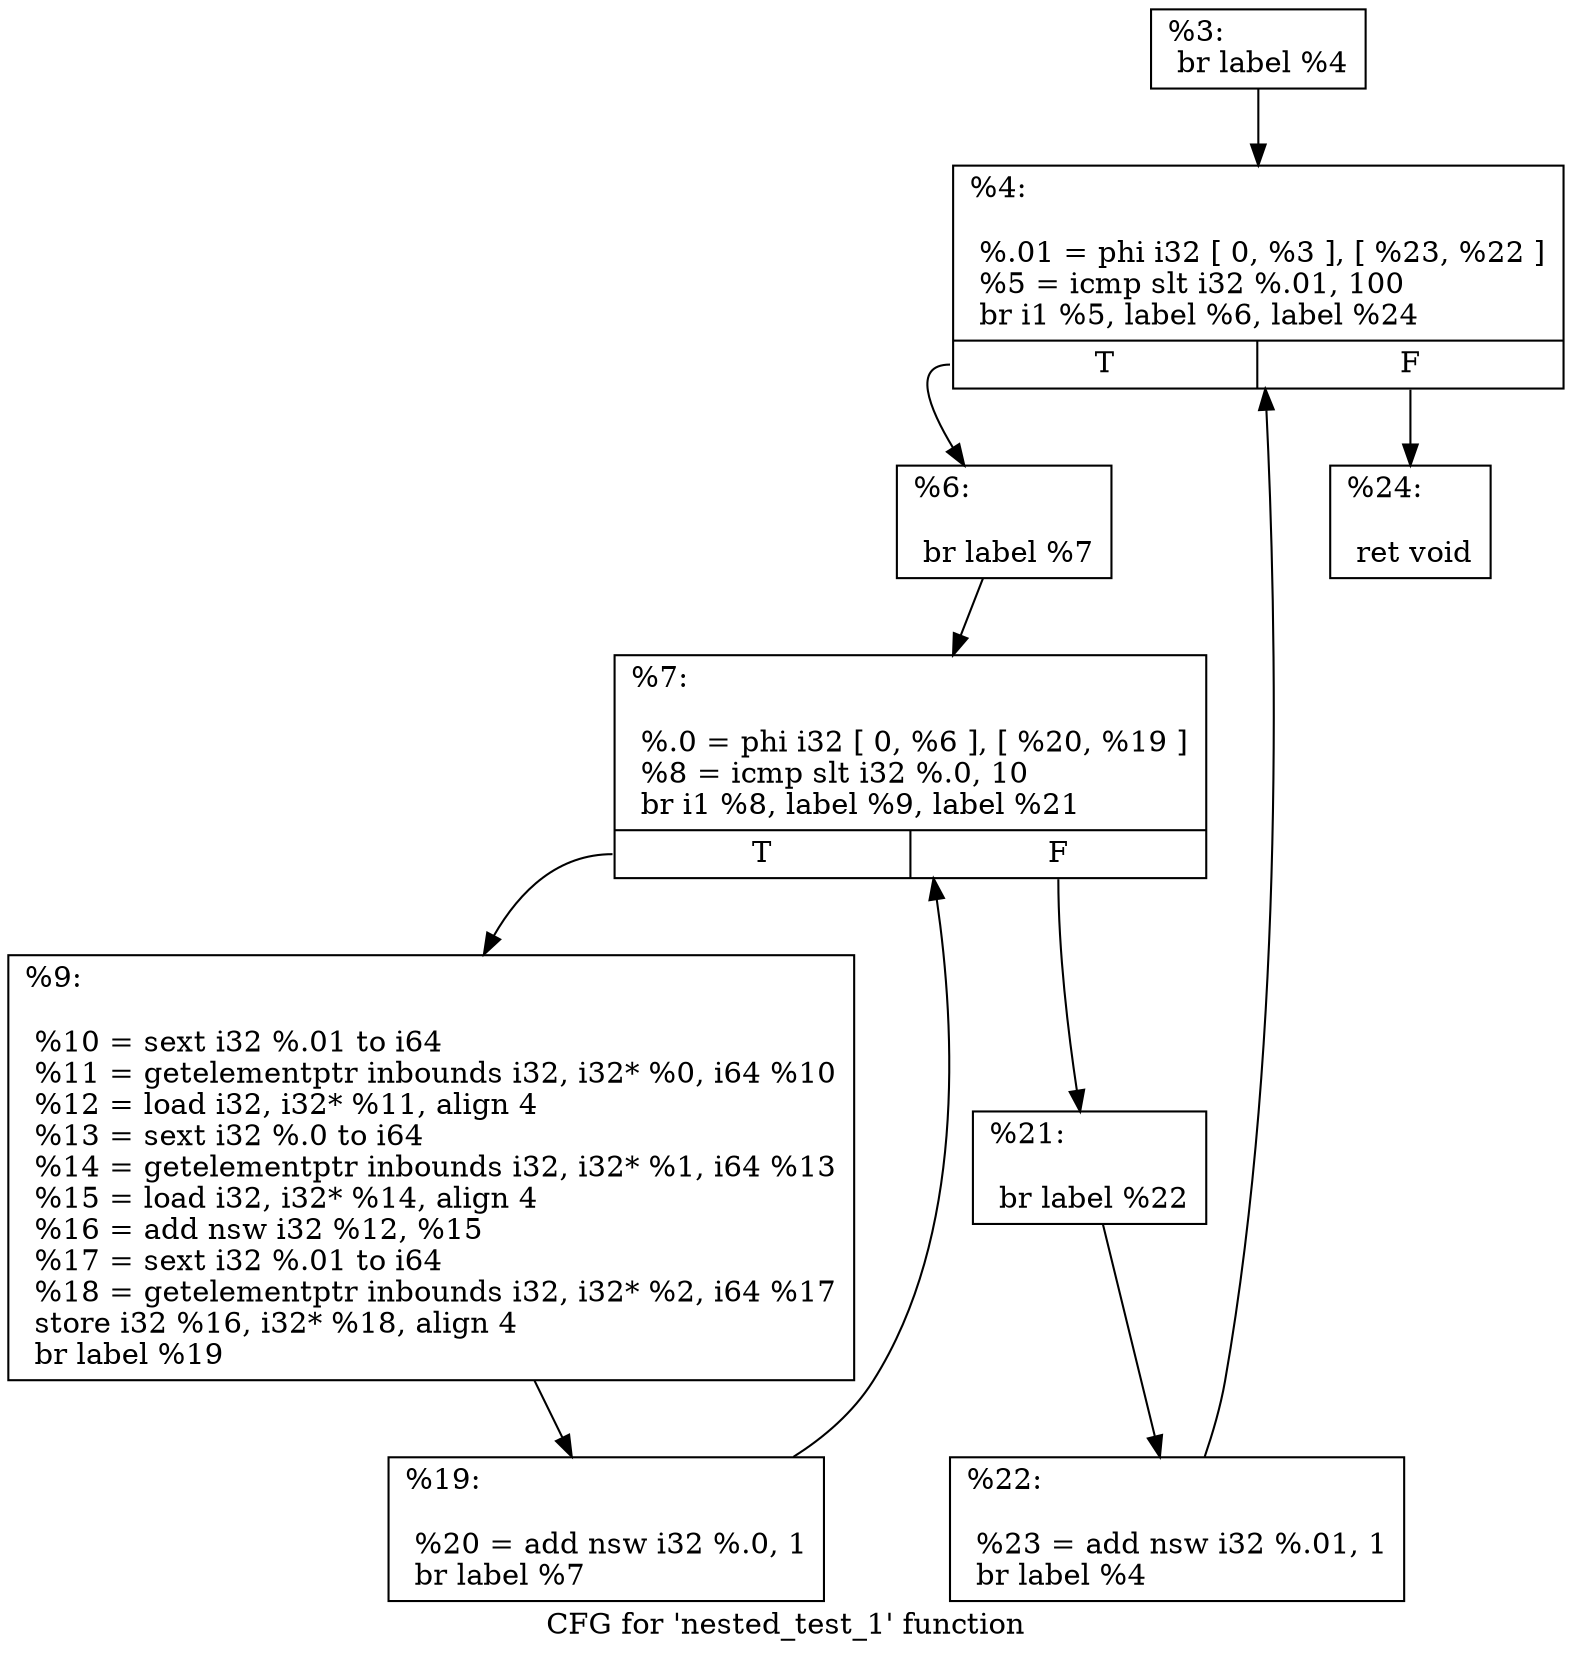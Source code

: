 digraph "CFG for 'nested_test_1' function" {
	label="CFG for 'nested_test_1' function";

	Node0x3bbdc80 [shape=record,label="{%3:\l  br label %4\l}"];
	Node0x3bbdc80 -> Node0x3bbdcd0;
	Node0x3bbdcd0 [shape=record,label="{%4:\l\l  %.01 = phi i32 [ 0, %3 ], [ %23, %22 ]\l  %5 = icmp slt i32 %.01, 100\l  br i1 %5, label %6, label %24\l|{<s0>T|<s1>F}}"];
	Node0x3bbdcd0:s0 -> Node0x3bbe070;
	Node0x3bbdcd0:s1 -> Node0x3bbe100;
	Node0x3bbe070 [shape=record,label="{%6:\l\l  br label %7\l}"];
	Node0x3bbe070 -> Node0x3bbe220;
	Node0x3bbe220 [shape=record,label="{%7:\l\l  %.0 = phi i32 [ 0, %6 ], [ %20, %19 ]\l  %8 = icmp slt i32 %.0, 10\l  br i1 %8, label %9, label %21\l|{<s0>T|<s1>F}}"];
	Node0x3bbe220:s0 -> Node0x3bbdd80;
	Node0x3bbe220:s1 -> Node0x3bbe5a0;
	Node0x3bbdd80 [shape=record,label="{%9:\l\l  %10 = sext i32 %.01 to i64\l  %11 = getelementptr inbounds i32, i32* %0, i64 %10\l  %12 = load i32, i32* %11, align 4\l  %13 = sext i32 %.0 to i64\l  %14 = getelementptr inbounds i32, i32* %1, i64 %13\l  %15 = load i32, i32* %14, align 4\l  %16 = add nsw i32 %12, %15\l  %17 = sext i32 %.01 to i64\l  %18 = getelementptr inbounds i32, i32* %2, i64 %17\l  store i32 %16, i32* %18, align 4\l  br label %19\l}"];
	Node0x3bbdd80 -> Node0x3bbe310;
	Node0x3bbe310 [shape=record,label="{%19:\l\l  %20 = add nsw i32 %.0, 1\l  br label %7\l}"];
	Node0x3bbe310 -> Node0x3bbe220;
	Node0x3bbe5a0 [shape=record,label="{%21:\l\l  br label %22\l}"];
	Node0x3bbe5a0 -> Node0x3bbddd0;
	Node0x3bbddd0 [shape=record,label="{%22:\l\l  %23 = add nsw i32 %.01, 1\l  br label %4\l}"];
	Node0x3bbddd0 -> Node0x3bbdcd0;
	Node0x3bbe100 [shape=record,label="{%24:\l\l  ret void\l}"];
}
